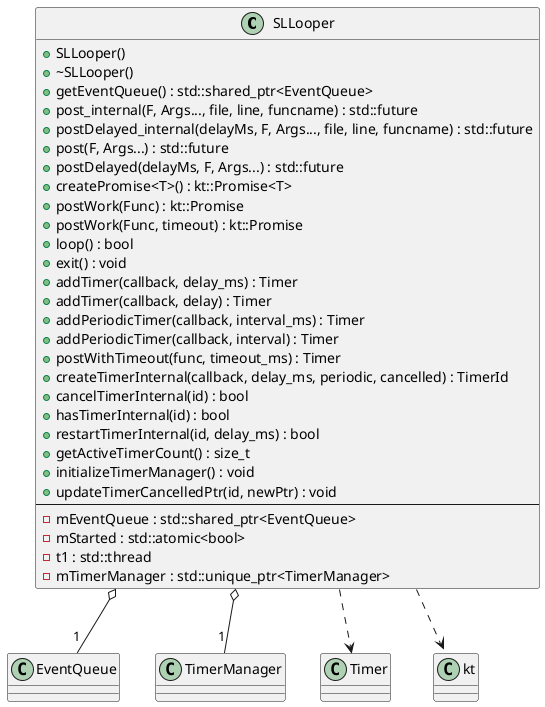@startuml
class SLLooper {
    +SLLooper()
    +~SLLooper()
    +getEventQueue() : std::shared_ptr<EventQueue>
    +post_internal(F, Args..., file, line, funcname) : std::future
    +postDelayed_internal(delayMs, F, Args..., file, line, funcname) : std::future
    +post(F, Args...) : std::future
    +postDelayed(delayMs, F, Args...) : std::future
    +createPromise<T>() : kt::Promise<T>
    +postWork(Func) : kt::Promise
    +postWork(Func, timeout) : kt::Promise
    +loop() : bool
    +exit() : void
    +addTimer(callback, delay_ms) : Timer
    +addTimer(callback, delay) : Timer
    +addPeriodicTimer(callback, interval_ms) : Timer
    +addPeriodicTimer(callback, interval) : Timer
    +postWithTimeout(func, timeout_ms) : Timer
    +createTimerInternal(callback, delay_ms, periodic, cancelled) : TimerId
    +cancelTimerInternal(id) : bool
    +hasTimerInternal(id) : bool
    +restartTimerInternal(id, delay_ms) : bool
    +getActiveTimerCount() : size_t
    +initializeTimerManager() : void
    +updateTimerCancelledPtr(id, newPtr) : void
    --
    -mEventQueue : std::shared_ptr<EventQueue>
    -mStarted : std::atomic<bool>
    -t1 : std::thread
    -mTimerManager : std::unique_ptr<TimerManager>
}

SLLooper o-- "1" EventQueue
SLLooper o-- "1" TimerManager
SLLooper ..> Timer
SLLooper ..> kt::Promise
@enduml


@startuml
namespace kt {
    class Promise {
        +Promise()
        +set_value()
        +set_exception()
        +then()
        +catchError()
        +operator()
        --
        -m_state
    }
}

Promise o-- State
Promise ..> SLLooper
@enduml

@startuml
class EventQueue {
    +EventQueue()
    +~EventQueue()
    +enqueueMessage()
    +poll()
    +isQuit()
    +enqueueFunction()
    +enqueueFunctionDelayed()
    +enqueuePromise()
    +pollNext()
    +quit()
    +hasMessage()
    +uptimeMicros()
    --
    -mQueue
    -mCurrentMessage
    -iMutex
    -mStarted
    -mQuit
    -mQueueChanged
}

EventQueue o-- "deque" QueueItem
EventQueue o-- Message
EventQueue o-- Handler
EventQueue o-- kt::Promise
@enduml

@startuml
namespace kt {
    class CpuTaskExecutor {
        +executeAsync(resultLooper, func)
        +executeAsync(resultLooper, func, timeout)
        --
        <<static utility>>
    }

    class CpuTaskTimeoutException {
        +CpuTaskTimeoutException(message)
    }
}

CpuTaskExecutor ..> Promise
CpuTaskExecutor ..> SLLooper
CpuTaskExecutor ..> CpuTaskTimeoutException
CpuTaskTimeoutException --|> std::runtime_error
@enduml

@startuml
namespace kt {
    class State {
        +State()
        +~State()
        +setValue()
        +setException()
        +setContinuation()
        +setErrorHandler()
        --
        -m_value
        -m_exception
        -m_continuation
        -m_errorHandler
        -m_looper
        -m_errorLooper
    }
}

State o-- SLLooper
State ..> std::exception_ptr
State ..> std::optional
State ..> std::function
@enduml


@startuml
class TimerManager {
    +TimerManager(looper)
    +~TimerManager()
    +createTimer(callback, delay_ms, periodic, cancelled)
    +cancelTimer(id)
    +hasTimer(id)
    +restartTimer(id, delay_ms)
    +getActiveTimerCount()
    +updateCancelledPtr(id, newPtr)
    --
    -mEpollFd
    -mTimerThread
    -mRunning
    -mTimers
    -mTimersMutex
    -mLooper
    -mNextId
}

class TimerInfo {
    +fd
    +callback
    +periodic
    +interval_ms
    +id
    +cancelled
}

TimerManager "1" o-- "*" TimerInfo
TimerManager ..> SLLooper
TimerManager ..> Timer
@enduml


@startuml
class Handler {
    +Handler()
    +Handler(looper)
    +~Handler()
    +obtainMessage()
    +sendMessage()
    +sendMessageDelayed()
    +sendMessageAtTime()
    +hasMessages()
    +removeMessages()
    +dispatchMessage()
    +uptimeMicros()
    +handleMessage() <<abstract>>
    --
    -mEventQueue
    -mLooper
}

Handler o-- EventQueue
Handler o-- SLLooper
Handler ..> Message
Handler ..> RefBase
@enduml

@startuml
class Timer {
    +Timer(TimerId, std::weak_ptr<SLLooper>)
    +Timer(Timer&&) noexcept
    +~Timer()
    +cancel()
    +isActive() : bool
    +getId() : TimerId
    +restart(delay_ms)
    --
    -mId : TimerId
    -mLooper : std::weak_ptr<SLLooper>
    -mCancelled : std::atomic<bool>
    -mMoved : std::atomic<bool>
    +operator=(Timer&&) noexcept
    -moveFrom(Timer&&) noexcept
    <<move-only>>
}

Timer ..> SLLooper
Timer ..> TimerId
@enduml

@startuml
class Message {
    +Message()
    +Message(Message& other)
    +~Message()
    +sendToTarget() : bool
    +dup() : std::shared_ptr<Message>
    +setTo(const Message& other)
    +getObject<T>(std::shared_ptr<T>& obj)
    +operator=(const Message& other)
    +clear()
    --
    +what : int32_t
    +arg1 : int32_t
    +arg2 : int32_t
    +arg3 : int32_t
    +obj : void*
    +obj_size : ssize_t
    +spRef : std::shared_ptr<RefBase>
    +mHandler : std::shared_ptr<Handler>
    +mNextMessage : std::shared_ptr<Message>
    -whenUs : int64_t
    +obtain(...) : std::shared_ptr<Message>
}

Message ..> Handler
Message ..> RefBase
Message ..> Message
@enduml